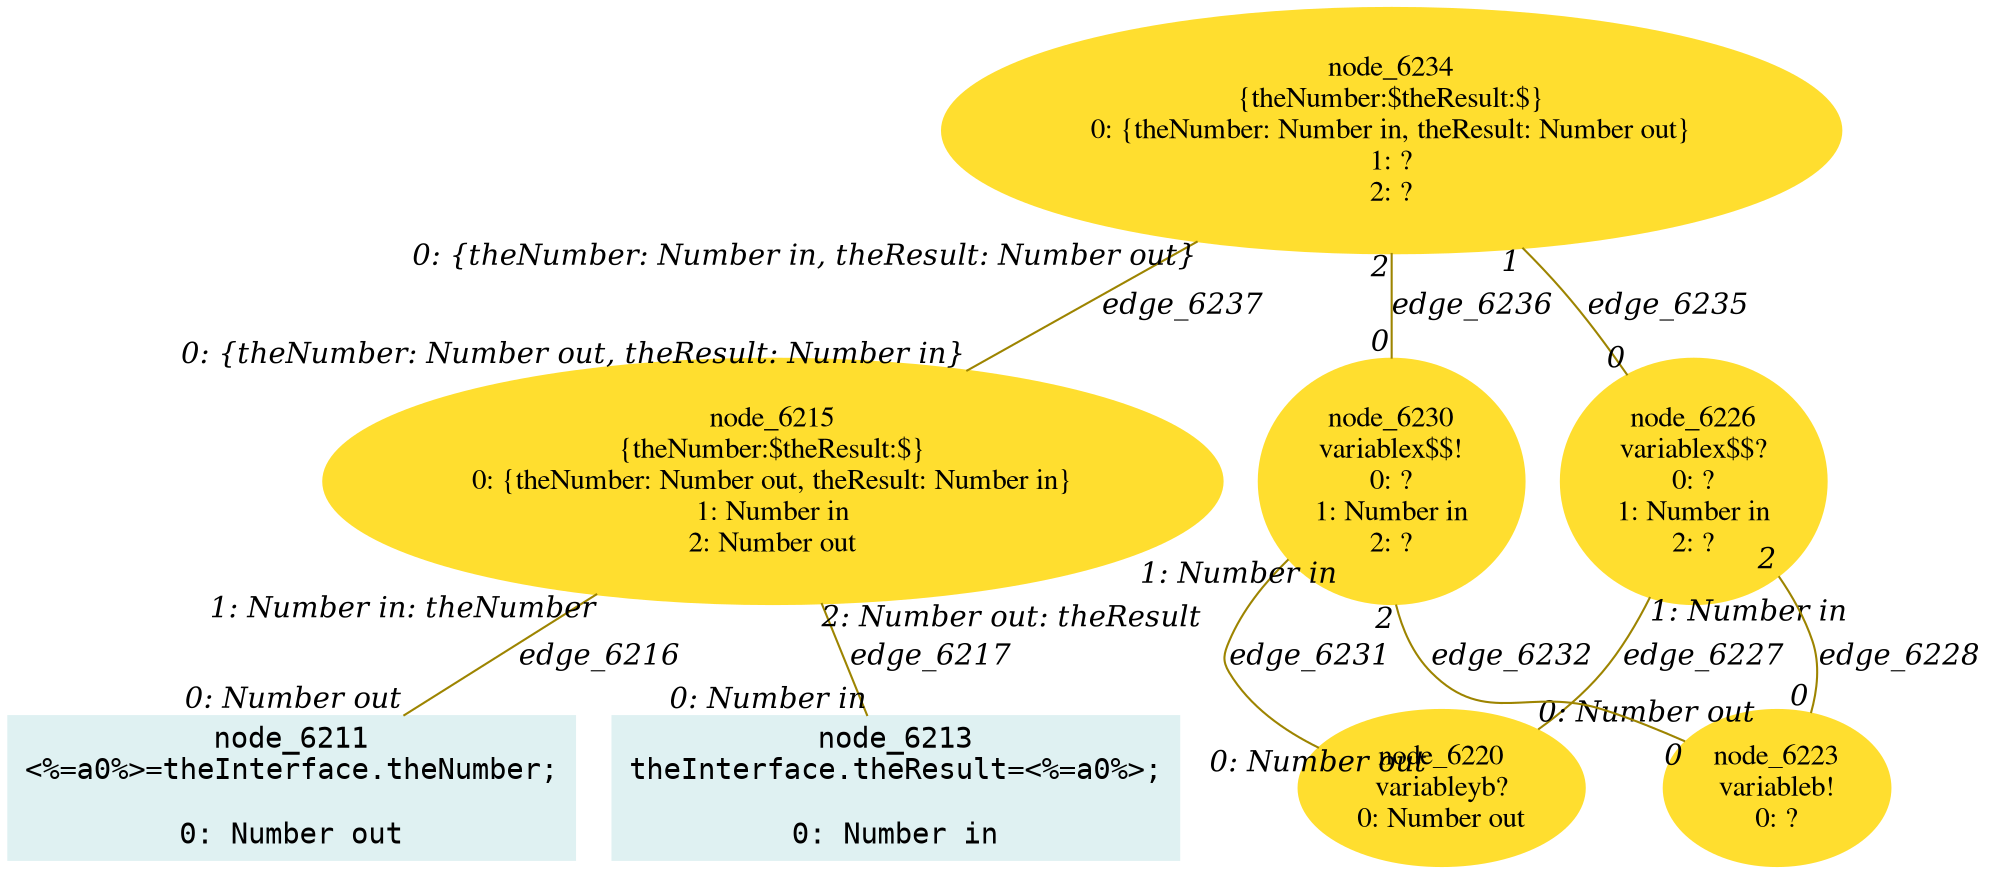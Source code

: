 digraph g{node_6211 [shape="box", style="filled", color="#dff1f2", fontname="Courier", label="node_6211
<%=a0%>=theInterface.theNumber;

0: Number out" ]
node_6213 [shape="box", style="filled", color="#dff1f2", fontname="Courier", label="node_6213
theInterface.theResult=<%=a0%>;

0: Number in" ]
node_6215 [shape="ellipse", style="filled", color="#ffde2f", fontname="Times", label="node_6215
{theNumber:$theResult:$}
0: {theNumber: Number out, theResult: Number in}
1: Number in
2: Number out" ]
node_6220 [shape="ellipse", style="filled", color="#ffde2f", fontname="Times", label="node_6220
variableyb?
0: Number out" ]
node_6223 [shape="ellipse", style="filled", color="#ffde2f", fontname="Times", label="node_6223
variableb!
0: ?" ]
node_6226 [shape="ellipse", style="filled", color="#ffde2f", fontname="Times", label="node_6226
variablex$$?
0: ?
1: Number in
2: ?" ]
node_6230 [shape="ellipse", style="filled", color="#ffde2f", fontname="Times", label="node_6230
variablex$$!
0: ?
1: Number in
2: ?" ]
node_6234 [shape="ellipse", style="filled", color="#ffde2f", fontname="Times", label="node_6234
{theNumber:$theResult:$}
0: {theNumber: Number in, theResult: Number out}
1: ?
2: ?" ]
node_6215 -> node_6211 [dir=none, arrowHead=none, fontname="Times-Italic", arrowsize=1, color="#9d8400", label="edge_6216",  headlabel="0: Number out", taillabel="1: Number in: theNumber" ]
node_6215 -> node_6213 [dir=none, arrowHead=none, fontname="Times-Italic", arrowsize=1, color="#9d8400", label="edge_6217",  headlabel="0: Number in", taillabel="2: Number out: theResult" ]
node_6226 -> node_6220 [dir=none, arrowHead=none, fontname="Times-Italic", arrowsize=1, color="#9d8400", label="edge_6227",  headlabel="0: Number out", taillabel="1: Number in" ]
node_6226 -> node_6223 [dir=none, arrowHead=none, fontname="Times-Italic", arrowsize=1, color="#9d8400", label="edge_6228",  headlabel="0", taillabel="2" ]
node_6230 -> node_6220 [dir=none, arrowHead=none, fontname="Times-Italic", arrowsize=1, color="#9d8400", label="edge_6231",  headlabel="0: Number out", taillabel="1: Number in" ]
node_6230 -> node_6223 [dir=none, arrowHead=none, fontname="Times-Italic", arrowsize=1, color="#9d8400", label="edge_6232",  headlabel="0", taillabel="2" ]
node_6234 -> node_6226 [dir=none, arrowHead=none, fontname="Times-Italic", arrowsize=1, color="#9d8400", label="edge_6235",  headlabel="0", taillabel="1" ]
node_6234 -> node_6230 [dir=none, arrowHead=none, fontname="Times-Italic", arrowsize=1, color="#9d8400", label="edge_6236",  headlabel="0", taillabel="2" ]
node_6234 -> node_6215 [dir=none, arrowHead=none, fontname="Times-Italic", arrowsize=1, color="#9d8400", label="edge_6237",  headlabel="0: {theNumber: Number out, theResult: Number in}", taillabel="0: {theNumber: Number in, theResult: Number out}" ]
}